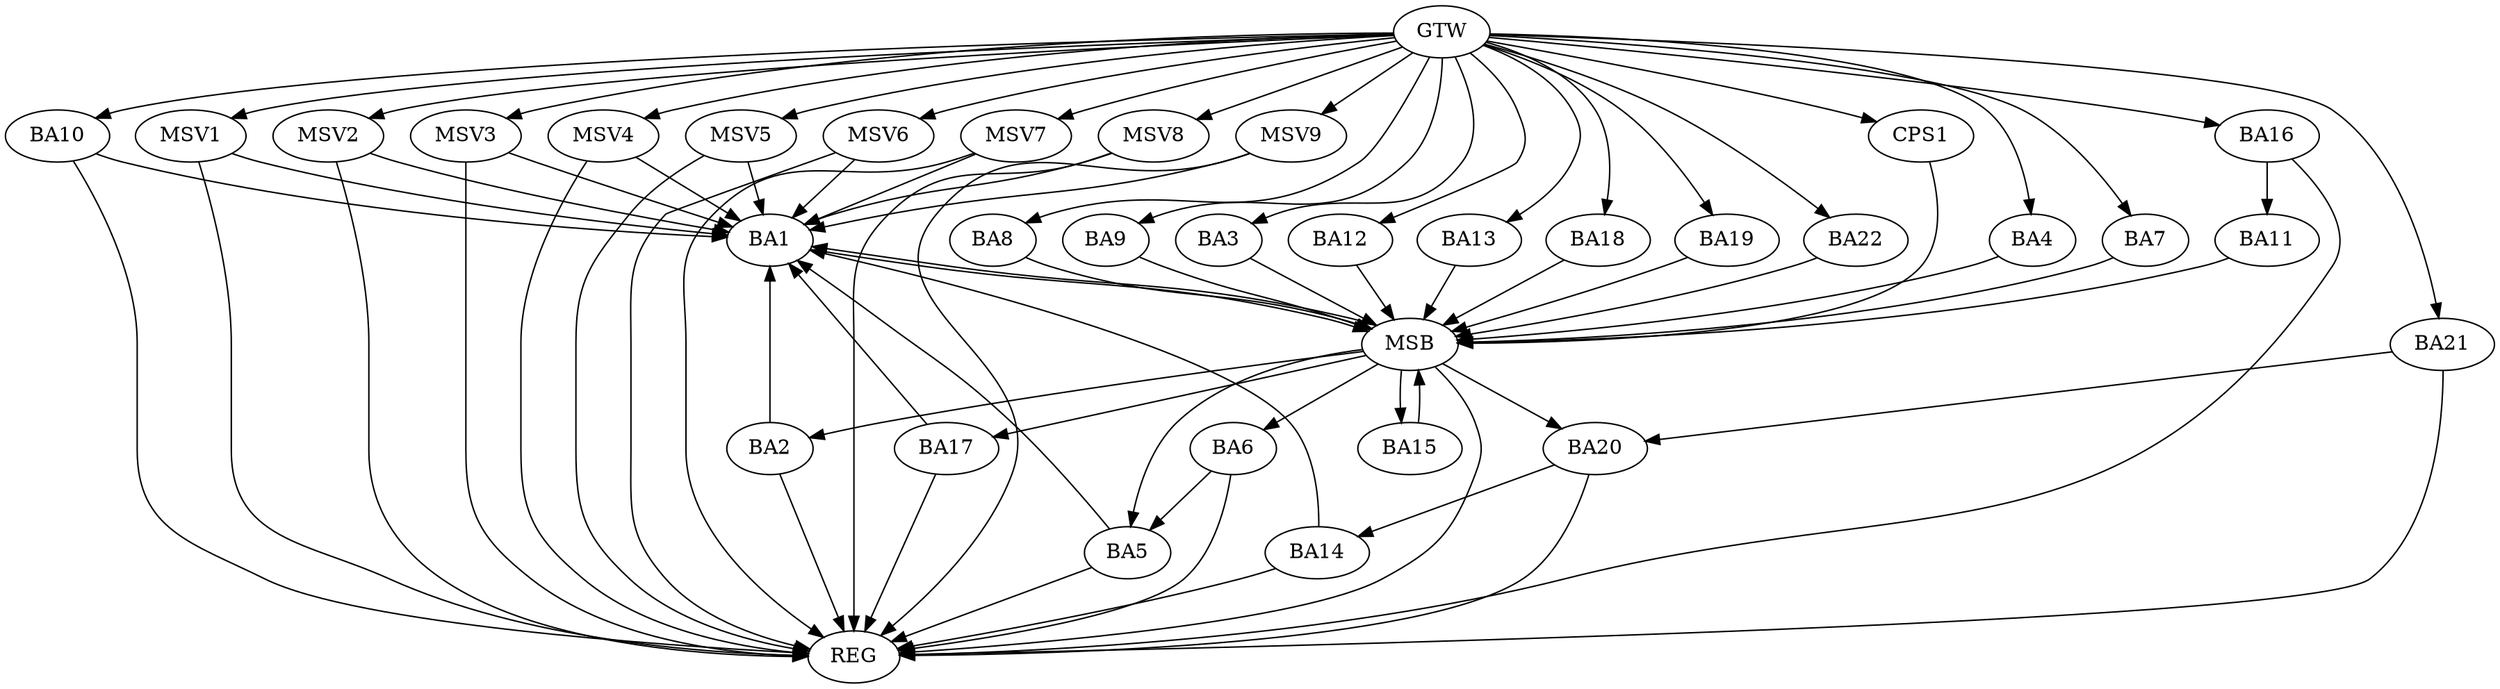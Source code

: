 strict digraph G {
  BA1 [ label="BA1" ];
  BA2 [ label="BA2" ];
  BA3 [ label="BA3" ];
  BA4 [ label="BA4" ];
  BA5 [ label="BA5" ];
  BA6 [ label="BA6" ];
  BA7 [ label="BA7" ];
  BA8 [ label="BA8" ];
  BA9 [ label="BA9" ];
  BA10 [ label="BA10" ];
  BA11 [ label="BA11" ];
  BA12 [ label="BA12" ];
  BA13 [ label="BA13" ];
  BA14 [ label="BA14" ];
  BA15 [ label="BA15" ];
  BA16 [ label="BA16" ];
  BA17 [ label="BA17" ];
  BA18 [ label="BA18" ];
  BA19 [ label="BA19" ];
  BA20 [ label="BA20" ];
  BA21 [ label="BA21" ];
  BA22 [ label="BA22" ];
  CPS1 [ label="CPS1" ];
  GTW [ label="GTW" ];
  REG [ label="REG" ];
  MSB [ label="MSB" ];
  MSV1 [ label="MSV1" ];
  MSV2 [ label="MSV2" ];
  MSV3 [ label="MSV3" ];
  MSV4 [ label="MSV4" ];
  MSV5 [ label="MSV5" ];
  MSV6 [ label="MSV6" ];
  MSV7 [ label="MSV7" ];
  MSV8 [ label="MSV8" ];
  MSV9 [ label="MSV9" ];
  BA2 -> BA1;
  BA5 -> BA1;
  BA6 -> BA5;
  BA10 -> BA1;
  BA14 -> BA1;
  BA16 -> BA11;
  BA17 -> BA1;
  BA20 -> BA14;
  BA21 -> BA20;
  GTW -> BA3;
  GTW -> BA4;
  GTW -> BA7;
  GTW -> BA8;
  GTW -> BA9;
  GTW -> BA10;
  GTW -> BA12;
  GTW -> BA13;
  GTW -> BA16;
  GTW -> BA18;
  GTW -> BA19;
  GTW -> BA21;
  GTW -> BA22;
  GTW -> CPS1;
  BA2 -> REG;
  BA5 -> REG;
  BA6 -> REG;
  BA10 -> REG;
  BA14 -> REG;
  BA16 -> REG;
  BA17 -> REG;
  BA20 -> REG;
  BA21 -> REG;
  BA1 -> MSB;
  MSB -> BA2;
  MSB -> REG;
  BA3 -> MSB;
  MSB -> BA1;
  BA4 -> MSB;
  BA7 -> MSB;
  BA8 -> MSB;
  MSB -> BA5;
  BA9 -> MSB;
  BA11 -> MSB;
  BA12 -> MSB;
  BA13 -> MSB;
  BA15 -> MSB;
  BA18 -> MSB;
  MSB -> BA17;
  BA19 -> MSB;
  BA22 -> MSB;
  MSB -> BA6;
  CPS1 -> MSB;
  MSB -> BA20;
  MSB -> BA15;
  MSV1 -> BA1;
  GTW -> MSV1;
  MSV1 -> REG;
  MSV2 -> BA1;
  GTW -> MSV2;
  MSV2 -> REG;
  MSV3 -> BA1;
  MSV4 -> BA1;
  MSV5 -> BA1;
  GTW -> MSV3;
  MSV3 -> REG;
  GTW -> MSV4;
  MSV4 -> REG;
  GTW -> MSV5;
  MSV5 -> REG;
  MSV6 -> BA1;
  GTW -> MSV6;
  MSV6 -> REG;
  MSV7 -> BA1;
  MSV8 -> BA1;
  GTW -> MSV7;
  MSV7 -> REG;
  GTW -> MSV8;
  MSV8 -> REG;
  MSV9 -> BA1;
  GTW -> MSV9;
  MSV9 -> REG;
}
